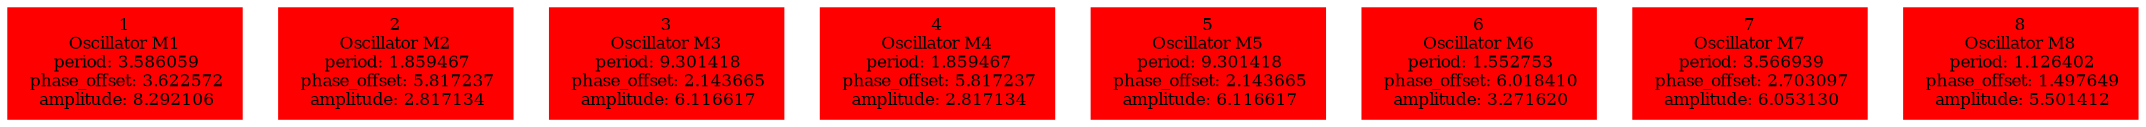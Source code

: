  digraph g{ forcelabels=true;
1 [label=<1<BR />Oscillator M1<BR /> period: 3.586059<BR /> phase_offset: 3.622572<BR /> amplitude: 8.292106>, shape=box,color=red,style=filled,fontsize=8];2 [label=<2<BR />Oscillator M2<BR /> period: 1.859467<BR /> phase_offset: 5.817237<BR /> amplitude: 2.817134>, shape=box,color=red,style=filled,fontsize=8];3 [label=<3<BR />Oscillator M3<BR /> period: 9.301418<BR /> phase_offset: 2.143665<BR /> amplitude: 6.116617>, shape=box,color=red,style=filled,fontsize=8];4 [label=<4<BR />Oscillator M4<BR /> period: 1.859467<BR /> phase_offset: 5.817237<BR /> amplitude: 2.817134>, shape=box,color=red,style=filled,fontsize=8];5 [label=<5<BR />Oscillator M5<BR /> period: 9.301418<BR /> phase_offset: 2.143665<BR /> amplitude: 6.116617>, shape=box,color=red,style=filled,fontsize=8];6 [label=<6<BR />Oscillator M6<BR /> period: 1.552753<BR /> phase_offset: 6.018410<BR /> amplitude: 3.271620>, shape=box,color=red,style=filled,fontsize=8];7 [label=<7<BR />Oscillator M7<BR /> period: 3.566939<BR /> phase_offset: 2.703097<BR /> amplitude: 6.053130>, shape=box,color=red,style=filled,fontsize=8];8 [label=<8<BR />Oscillator M8<BR /> period: 1.126402<BR /> phase_offset: 1.497649<BR /> amplitude: 5.501412>, shape=box,color=red,style=filled,fontsize=8]; }
